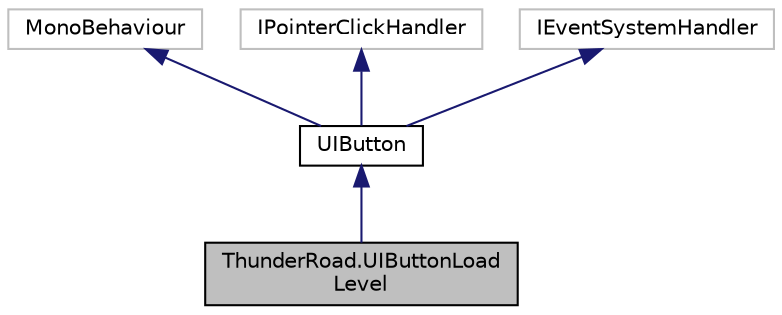 digraph "ThunderRoad.UIButtonLoadLevel"
{
 // LATEX_PDF_SIZE
  edge [fontname="Helvetica",fontsize="10",labelfontname="Helvetica",labelfontsize="10"];
  node [fontname="Helvetica",fontsize="10",shape=record];
  Node1 [label="ThunderRoad.UIButtonLoad\lLevel",height=0.2,width=0.4,color="black", fillcolor="grey75", style="filled", fontcolor="black",tooltip="Class UIButtonLoadLevel. Implements the ThunderRoad.UIButton"];
  Node2 -> Node1 [dir="back",color="midnightblue",fontsize="10",style="solid",fontname="Helvetica"];
  Node2 [label="UIButton",height=0.2,width=0.4,color="black", fillcolor="white", style="filled",URL="$class_thunder_road_1_1_u_i_button.html",tooltip="Class UIButton. Implements the UnityEngine.MonoBehaviour Implements the UnityEngine...."];
  Node3 -> Node2 [dir="back",color="midnightblue",fontsize="10",style="solid",fontname="Helvetica"];
  Node3 [label="MonoBehaviour",height=0.2,width=0.4,color="grey75", fillcolor="white", style="filled",tooltip=" "];
  Node4 -> Node2 [dir="back",color="midnightblue",fontsize="10",style="solid",fontname="Helvetica"];
  Node4 [label="IPointerClickHandler",height=0.2,width=0.4,color="grey75", fillcolor="white", style="filled",tooltip=" "];
  Node5 -> Node2 [dir="back",color="midnightblue",fontsize="10",style="solid",fontname="Helvetica"];
  Node5 [label="IEventSystemHandler",height=0.2,width=0.4,color="grey75", fillcolor="white", style="filled",tooltip=" "];
}
